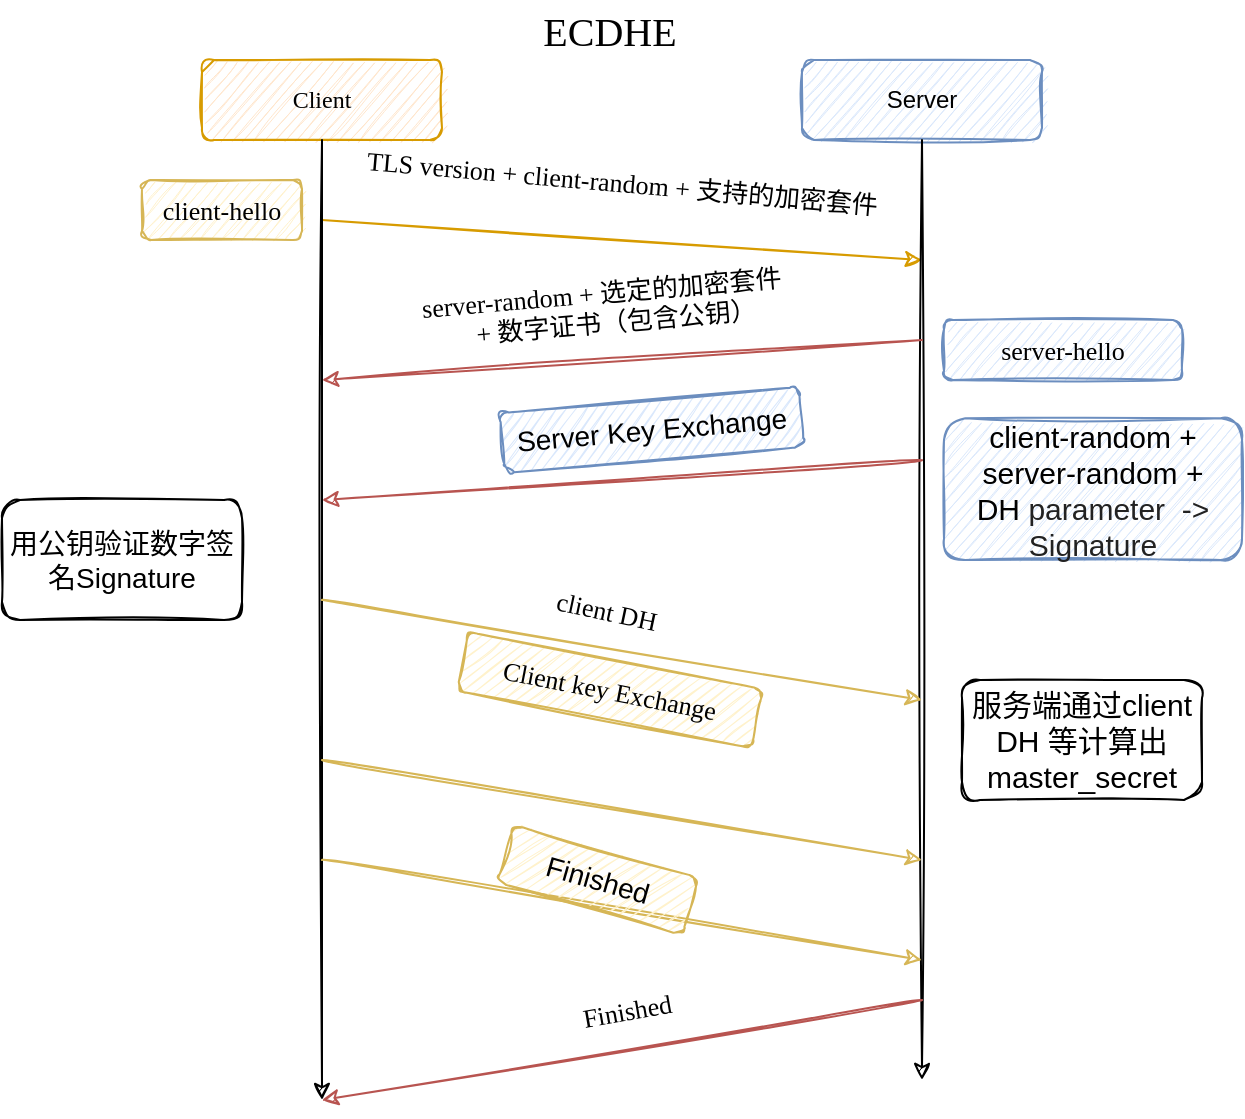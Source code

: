 <mxfile version="18.0.6" type="device" pages="2"><diagram id="2Vxl9kKrSIOL8BrpBVi0" name="第 1 页"><mxGraphModel dx="1038" dy="737" grid="1" gridSize="10" guides="1" tooltips="1" connect="1" arrows="1" fold="1" page="1" pageScale="1" pageWidth="827" pageHeight="1169" math="0" shadow="0"><root><mxCell id="0"/><mxCell id="1" parent="0"/><mxCell id="We-o6ChDJeUOukCgRrdZ-1" value="Client" style="rounded=1;whiteSpace=wrap;html=1;fontFamily=Comic Sans MS;fillColor=#ffe6cc;strokeColor=#d79b00;sketch=1;" parent="1" vertex="1"><mxGeometry x="240" y="160" width="120" height="40" as="geometry"/></mxCell><mxCell id="We-o6ChDJeUOukCgRrdZ-2" value="Server" style="rounded=1;whiteSpace=wrap;html=1;sketch=1;fillColor=#dae8fc;strokeColor=#6c8ebf;" parent="1" vertex="1"><mxGeometry x="540" y="160" width="120" height="40" as="geometry"/></mxCell><mxCell id="We-o6ChDJeUOukCgRrdZ-3" style="edgeStyle=orthogonalEdgeStyle;rounded=1;orthogonalLoop=1;jettySize=auto;html=1;exitX=0.5;exitY=1;exitDx=0;exitDy=0;" parent="1" source="We-o6ChDJeUOukCgRrdZ-1" target="We-o6ChDJeUOukCgRrdZ-1" edge="1"><mxGeometry relative="1" as="geometry"/></mxCell><mxCell id="We-o6ChDJeUOukCgRrdZ-4" value="" style="endArrow=classic;html=1;rounded=1;fontFamily=Comic Sans MS;fillColor=#ffe6cc;strokeColor=#d79b00;sketch=1;" parent="1" edge="1"><mxGeometry relative="1" as="geometry"><mxPoint x="300" y="240" as="sourcePoint"/><mxPoint x="600" y="260" as="targetPoint"/></mxGeometry></mxCell><mxCell id="We-o6ChDJeUOukCgRrdZ-5" value="TLS version + client-random + 支持的加密套件&amp;nbsp;" style="edgeLabel;resizable=0;html=1;align=left;verticalAlign=bottom;sketch=1;fontFamily=Comic Sans MS;fontSize=13;rounded=1;rotation=5;" parent="We-o6ChDJeUOukCgRrdZ-4" connectable="0" vertex="1"><mxGeometry x="-1" relative="1" as="geometry"><mxPoint x="20" y="-20" as="offset"/></mxGeometry></mxCell><mxCell id="We-o6ChDJeUOukCgRrdZ-6" value="" style="endArrow=classic;html=1;rounded=1;fontFamily=Comic Sans MS;fontSize=13;exitX=0.5;exitY=1;exitDx=0;exitDy=0;sketch=1;" parent="1" source="We-o6ChDJeUOukCgRrdZ-1" edge="1"><mxGeometry width="50" height="50" relative="1" as="geometry"><mxPoint x="370" y="310" as="sourcePoint"/><mxPoint x="300" y="680" as="targetPoint"/></mxGeometry></mxCell><mxCell id="We-o6ChDJeUOukCgRrdZ-7" value="" style="endArrow=classic;html=1;rounded=1;fontFamily=Comic Sans MS;fontSize=13;exitX=0.5;exitY=1;exitDx=0;exitDy=0;sketch=1;elbow=vertical;" parent="1" source="We-o6ChDJeUOukCgRrdZ-2" edge="1"><mxGeometry width="50" height="50" relative="1" as="geometry"><mxPoint x="370" y="310" as="sourcePoint"/><mxPoint x="600" y="670" as="targetPoint"/></mxGeometry></mxCell><mxCell id="We-o6ChDJeUOukCgRrdZ-8" value="" style="endArrow=classic;html=1;rounded=1;fontFamily=Comic Sans MS;fontSize=13;fillColor=#f8cecc;strokeColor=#b85450;sketch=1;" parent="1" edge="1"><mxGeometry relative="1" as="geometry"><mxPoint x="600" y="300" as="sourcePoint"/><mxPoint x="300" y="320" as="targetPoint"/></mxGeometry></mxCell><mxCell id="We-o6ChDJeUOukCgRrdZ-9" value="server-random + 选定的加密套件 &lt;br&gt;&lt;span style=&quot;white-space: pre&quot;&gt;&#9;&lt;/span&gt;+ 数字证书（包含公钥）&amp;nbsp;" style="edgeLabel;resizable=0;html=1;align=left;verticalAlign=bottom;sketch=1;fontFamily=Comic Sans MS;fontSize=13;rounded=1;rotation=-5;" parent="We-o6ChDJeUOukCgRrdZ-8" connectable="0" vertex="1"><mxGeometry x="-1" relative="1" as="geometry"><mxPoint x="-250" y="10" as="offset"/></mxGeometry></mxCell><mxCell id="We-o6ChDJeUOukCgRrdZ-10" value="client-hello" style="text;html=1;strokeColor=#d6b656;fillColor=#fff2cc;align=center;verticalAlign=middle;whiteSpace=wrap;rounded=1;sketch=1;fontFamily=Comic Sans MS;fontSize=13;" parent="1" vertex="1"><mxGeometry x="210" y="220" width="80" height="30" as="geometry"/></mxCell><mxCell id="We-o6ChDJeUOukCgRrdZ-11" value="server-hello" style="text;html=1;align=center;verticalAlign=middle;whiteSpace=wrap;rounded=1;sketch=1;fontFamily=Comic Sans MS;fontSize=13;fillColor=#dae8fc;strokeColor=#6c8ebf;" parent="1" vertex="1"><mxGeometry x="611" y="290" width="119" height="30" as="geometry"/></mxCell><mxCell id="We-o6ChDJeUOukCgRrdZ-14" value="ECDHE" style="text;html=1;strokeColor=none;fillColor=none;align=center;verticalAlign=middle;whiteSpace=wrap;rounded=1;sketch=1;fontFamily=Comic Sans MS;fontSize=20;fontColor=default;" parent="1" vertex="1"><mxGeometry x="414" y="130" width="60" height="30" as="geometry"/></mxCell><mxCell id="We-o6ChDJeUOukCgRrdZ-16" value="" style="endArrow=classic;html=1;sketch=1;fontFamily=Comic Sans MS;fontSize=13;fontColor=default;curved=1;elbow=vertical;fillColor=#fff2cc;strokeColor=#d6b656;" parent="1" edge="1"><mxGeometry relative="1" as="geometry"><mxPoint x="300" y="430" as="sourcePoint"/><mxPoint x="600" y="480" as="targetPoint"/></mxGeometry></mxCell><mxCell id="We-o6ChDJeUOukCgRrdZ-17" value="client DH" style="edgeLabel;resizable=0;html=1;align=left;verticalAlign=bottom;sketch=1;fontFamily=Comic Sans MS;fontSize=13;fontColor=default;rounded=1;rotation=12;" parent="We-o6ChDJeUOukCgRrdZ-16" connectable="0" vertex="1"><mxGeometry x="-1" relative="1" as="geometry"><mxPoint x="114" y="10" as="offset"/></mxGeometry></mxCell><mxCell id="We-o6ChDJeUOukCgRrdZ-19" value="Client key Exchange" style="text;html=1;strokeColor=#d6b656;fillColor=#fff2cc;align=center;verticalAlign=middle;whiteSpace=wrap;rounded=1;sketch=1;fontFamily=Comic Sans MS;fontSize=13;rotation=11;" parent="1" vertex="1"><mxGeometry x="369" y="460" width="150" height="30" as="geometry"/></mxCell><mxCell id="We-o6ChDJeUOukCgRrdZ-24" value="" style="endArrow=classic;html=1;rounded=1;sketch=1;fontFamily=Comic Sans MS;fontSize=13;fontColor=default;curved=1;elbow=vertical;fillColor=#fff2cc;strokeColor=#d6b656;" parent="1" edge="1"><mxGeometry relative="1" as="geometry"><mxPoint x="300" y="510" as="sourcePoint"/><mxPoint x="600" y="560" as="targetPoint"/></mxGeometry></mxCell><mxCell id="We-o6ChDJeUOukCgRrdZ-26" value="" style="endArrow=classic;html=1;rounded=1;sketch=1;fontFamily=Comic Sans MS;fontSize=13;fontColor=default;curved=1;elbow=vertical;fillColor=#fff2cc;strokeColor=#d6b656;" parent="1" edge="1"><mxGeometry relative="1" as="geometry"><mxPoint x="300" y="560.0" as="sourcePoint"/><mxPoint x="600" y="610" as="targetPoint"/></mxGeometry></mxCell><mxCell id="We-o6ChDJeUOukCgRrdZ-28" value="" style="endArrow=classic;html=1;rounded=1;sketch=1;fontFamily=Comic Sans MS;fontSize=13;fontColor=default;curved=1;elbow=vertical;fillColor=#f8cecc;strokeColor=#b85450;" parent="1" edge="1"><mxGeometry relative="1" as="geometry"><mxPoint x="600" y="360" as="sourcePoint"/><mxPoint x="300" y="380" as="targetPoint"/></mxGeometry></mxCell><mxCell id="We-o6ChDJeUOukCgRrdZ-30" value="" style="endArrow=classic;html=1;rounded=1;sketch=1;fontFamily=Comic Sans MS;fontSize=13;fontColor=default;curved=1;elbow=vertical;fillColor=#f8cecc;strokeColor=#b85450;" parent="1" edge="1"><mxGeometry relative="1" as="geometry"><mxPoint x="600" y="630" as="sourcePoint"/><mxPoint x="300" y="680" as="targetPoint"/></mxGeometry></mxCell><mxCell id="We-o6ChDJeUOukCgRrdZ-31" value="Finished" style="edgeLabel;resizable=0;html=1;align=left;verticalAlign=bottom;rounded=1;sketch=1;fontFamily=Comic Sans MS;fontSize=13;fontColor=default;rotation=-10;" parent="We-o6ChDJeUOukCgRrdZ-30" connectable="0" vertex="1"><mxGeometry x="-1" relative="1" as="geometry"><mxPoint x="-170" y="20" as="offset"/></mxGeometry></mxCell><mxCell id="We-o6ChDJeUOukCgRrdZ-34" value="Server Key Exchange" style="rounded=1;whiteSpace=wrap;html=1;fontSize=14;fillColor=#dae8fc;strokeColor=#6c8ebf;sketch=1;rotation=-5;" parent="1" vertex="1"><mxGeometry x="389.96" y="330" width="150" height="30" as="geometry"/></mxCell><mxCell id="We-o6ChDJeUOukCgRrdZ-37" value="Finished" style="rounded=1;whiteSpace=wrap;html=1;sketch=1;fontSize=14;fillColor=#fff2cc;strokeColor=#d6b656;direction=west;rotation=16;" parent="1" vertex="1"><mxGeometry x="389.96" y="555" width="96" height="30" as="geometry"/></mxCell><mxCell id="We-o6ChDJeUOukCgRrdZ-39" value="用公钥验证数字签名Signature" style="rounded=1;whiteSpace=wrap;html=1;sketch=1;fontSize=14;" parent="1" vertex="1"><mxGeometry x="140" y="380" width="120" height="60" as="geometry"/></mxCell><mxCell id="We-o6ChDJeUOukCgRrdZ-40" value="&lt;font style=&quot;font-size: 15px&quot;&gt;client-random +&lt;br&gt;server-random +&lt;br&gt;DH&amp;nbsp;&lt;span style=&quot;color: rgb(34 , 34 , 34) ; text-align: left&quot;&gt;parameter&amp;nbsp; -&amp;gt; Signature&lt;/span&gt;&lt;/font&gt;" style="rounded=1;whiteSpace=wrap;html=1;sketch=1;fontSize=14;fillColor=#dae8fc;strokeColor=#6c8ebf;" parent="1" vertex="1"><mxGeometry x="611" y="339.13" width="149" height="70.87" as="geometry"/></mxCell><mxCell id="We-o6ChDJeUOukCgRrdZ-41" value="服务端通过client DH 等计算出master_secret" style="rounded=1;whiteSpace=wrap;html=1;sketch=1;fontSize=15;" parent="1" vertex="1"><mxGeometry x="620" y="470" width="120" height="60" as="geometry"/></mxCell></root></mxGraphModel></diagram><diagram id="DGsoDY7werHWHOOygZl8" name="第 2 页"><mxGraphModel dx="2557" dy="2397" grid="1" gridSize="10" guides="1" tooltips="1" connect="1" arrows="1" fold="1" page="1" pageScale="1" pageWidth="827" pageHeight="1169" math="0" shadow="0"><root><mxCell id="jG_bWX3hmj49K4yE1236-0"/><mxCell id="jG_bWX3hmj49K4yE1236-1" parent="jG_bWX3hmj49K4yE1236-0"/><mxCell id="jG_bWX3hmj49K4yE1236-2" value="" style="rounded=1;whiteSpace=wrap;html=1;strokeWidth=2;strokeColor=#b85450;sketch=1;glass=0;fillColor=#FF6666;shadow=0;" parent="jG_bWX3hmj49K4yE1236-1" vertex="1"><mxGeometry x="-120" y="110" width="250" height="190" as="geometry"/></mxCell><mxCell id="-AcQcZmLcQSROPs0uwb0-1" value="" style="shape=flexArrow;endArrow=classic;html=1;rounded=1;fillColor=#f8cecc;strokeColor=#b85450;sketch=1;shadow=0;" parent="jG_bWX3hmj49K4yE1236-1" edge="1"><mxGeometry width="50" height="50" relative="1" as="geometry"><mxPoint x="260" y="-30" as="sourcePoint"/><mxPoint x="-200" y="-30" as="targetPoint"/><Array as="points"><mxPoint x="30" y="-30"/></Array></mxGeometry></mxCell><mxCell id="-AcQcZmLcQSROPs0uwb0-6" value="" style="group" parent="jG_bWX3hmj49K4yE1236-1" vertex="1" connectable="0"><mxGeometry x="-125" y="410" width="260" height="50" as="geometry"/></mxCell><mxCell id="-AcQcZmLcQSROPs0uwb0-7" value="" style="group" parent="-AcQcZmLcQSROPs0uwb0-6" vertex="1" connectable="0"><mxGeometry width="260" height="50" as="geometry"/></mxCell><mxCell id="-AcQcZmLcQSROPs0uwb0-2" value="&lt;font color=&quot;#ff8000&quot; style=&quot;font-size: 26px;&quot;&gt;0&lt;/font&gt;" style="ellipse;whiteSpace=wrap;html=1;aspect=fixed;rounded=1;shadow=0;glass=0;sketch=1;strokeColor=#82b366;strokeWidth=2;fillColor=#d5e8d4;" parent="-AcQcZmLcQSROPs0uwb0-7" vertex="1"><mxGeometry width="50" height="50" as="geometry"/></mxCell><mxCell id="-AcQcZmLcQSROPs0uwb0-3" value="&lt;font color=&quot;#ff8000&quot;&gt;&lt;span style=&quot;font-size: 26px;&quot;&gt;1&lt;/span&gt;&lt;/font&gt;" style="ellipse;whiteSpace=wrap;html=1;aspect=fixed;rounded=1;shadow=0;glass=0;sketch=1;strokeColor=#82b366;strokeWidth=2;fillColor=#d5e8d4;" parent="-AcQcZmLcQSROPs0uwb0-7" vertex="1"><mxGeometry x="70" width="50" height="50" as="geometry"/></mxCell><mxCell id="-AcQcZmLcQSROPs0uwb0-4" value="&lt;font color=&quot;#ff8000&quot;&gt;&lt;span style=&quot;font-size: 26px;&quot;&gt;2&lt;/span&gt;&lt;/font&gt;" style="ellipse;whiteSpace=wrap;html=1;aspect=fixed;rounded=1;shadow=0;glass=0;sketch=1;strokeColor=#82b366;strokeWidth=2;fillColor=#d5e8d4;" parent="-AcQcZmLcQSROPs0uwb0-7" vertex="1"><mxGeometry x="140" width="50" height="50" as="geometry"/></mxCell><mxCell id="-AcQcZmLcQSROPs0uwb0-5" value="&lt;font color=&quot;#ff8000&quot;&gt;&lt;span style=&quot;font-size: 26px;&quot;&gt;3&lt;/span&gt;&lt;/font&gt;" style="ellipse;whiteSpace=wrap;html=1;aspect=fixed;rounded=1;shadow=0;glass=0;sketch=1;strokeColor=#82b366;strokeWidth=2;fillColor=#d5e8d4;" parent="-AcQcZmLcQSROPs0uwb0-7" vertex="1"><mxGeometry x="210" width="50" height="50" as="geometry"/></mxCell><mxCell id="-AcQcZmLcQSROPs0uwb0-10" value="" style="group" parent="jG_bWX3hmj49K4yE1236-1" vertex="1" connectable="0"><mxGeometry x="-110" y="350" width="240" as="geometry"/></mxCell><mxCell id="-AcQcZmLcQSROPs0uwb0-8" value="" style="shape=flexArrow;endArrow=classic;html=1;rounded=1;shadow=0;sketch=1;" parent="-AcQcZmLcQSROPs0uwb0-10" edge="1"><mxGeometry width="50" height="50" relative="1" as="geometry"><mxPoint x="190" as="sourcePoint"/><mxPoint x="240" as="targetPoint"/></mxGeometry></mxCell><mxCell id="-AcQcZmLcQSROPs0uwb0-9" value="" style="shape=flexArrow;endArrow=classic;html=1;rounded=1;shadow=0;sketch=1;width=10.769;endSize=5.769;" parent="-AcQcZmLcQSROPs0uwb0-10" edge="1"><mxGeometry width="50" height="50" relative="1" as="geometry"><mxPoint x="50" as="sourcePoint"/><mxPoint as="targetPoint"/></mxGeometry></mxCell><mxCell id="-AcQcZmLcQSROPs0uwb0-17" value="" style="group" parent="jG_bWX3hmj49K4yE1236-1" vertex="1" connectable="0"><mxGeometry x="-124.997" y="118.75" width="1205" height="172.5" as="geometry"/></mxCell><mxCell id="UXZmgtLiYKwvTdawQx-m-0" value="" style="group" parent="-AcQcZmLcQSROPs0uwb0-17" vertex="1" connectable="0"><mxGeometry width="1205" height="172.5" as="geometry"/></mxCell><mxCell id="-AcQcZmLcQSROPs0uwb0-14" value="&lt;font color=&quot;#ff3333&quot;&gt;&lt;span style=&quot;font-size: 40px;&quot;&gt;4&lt;/span&gt;&lt;/font&gt;" style="rounded=1;whiteSpace=wrap;html=1;strokeColor=#82b366;strokeWidth=2;fillColor=#d5e8d4;sketch=1;" parent="UXZmgtLiYKwvTdawQx-m-0" vertex="1"><mxGeometry x="971.934" width="233.066" height="172.5" as="geometry"/></mxCell><mxCell id="jG_bWX3hmj49K4yE1236-3" value="&lt;font color=&quot;#ff3333&quot;&gt;&lt;span style=&quot;font-size: 40px;&quot;&gt;1&lt;/span&gt;&lt;/font&gt;" style="rounded=1;whiteSpace=wrap;html=1;strokeColor=#6c8ebf;strokeWidth=2;sketch=1;fillColor=#dae8fc;" parent="UXZmgtLiYKwvTdawQx-m-0" vertex="1"><mxGeometry x="240.504" width="233.066" height="172.5" as="geometry"/></mxCell><mxCell id="jG_bWX3hmj49K4yE1236-5" value="&lt;font color=&quot;#ff3333&quot;&gt;&lt;span style=&quot;font-size: 40px;&quot;&gt;3&lt;/span&gt;&lt;/font&gt;" style="rounded=1;whiteSpace=wrap;html=1;strokeColor=#6c8ebf;strokeWidth=2;fillColor=#dae8fc;sketch=1;" parent="UXZmgtLiYKwvTdawQx-m-0" vertex="1"><mxGeometry x="728.951" width="233.066" height="172.5" as="geometry"/></mxCell><mxCell id="jG_bWX3hmj49K4yE1236-6" value="&lt;font color=&quot;#ff3333&quot; style=&quot;font-size: 40px;&quot;&gt;0&lt;/font&gt;" style="rounded=1;whiteSpace=wrap;html=1;strokeColor=#82b366;strokeWidth=2;fillColor=#d5e8d4;sketch=1;" parent="UXZmgtLiYKwvTdawQx-m-0" vertex="1"><mxGeometry width="233.066" height="172.5" as="geometry"/></mxCell><mxCell id="jG_bWX3hmj49K4yE1236-4" value="&lt;font color=&quot;#ff3333&quot;&gt;&lt;span style=&quot;font-size: 40px;&quot;&gt;2&lt;/span&gt;&lt;/font&gt;" style="rounded=1;whiteSpace=wrap;html=1;strokeColor=#6c8ebf;strokeWidth=2;fillColor=#dae8fc;sketch=1;" parent="UXZmgtLiYKwvTdawQx-m-0" vertex="1"><mxGeometry x="485.967" width="233.066" height="172.5" as="geometry"/></mxCell></root></mxGraphModel></diagram></mxfile>